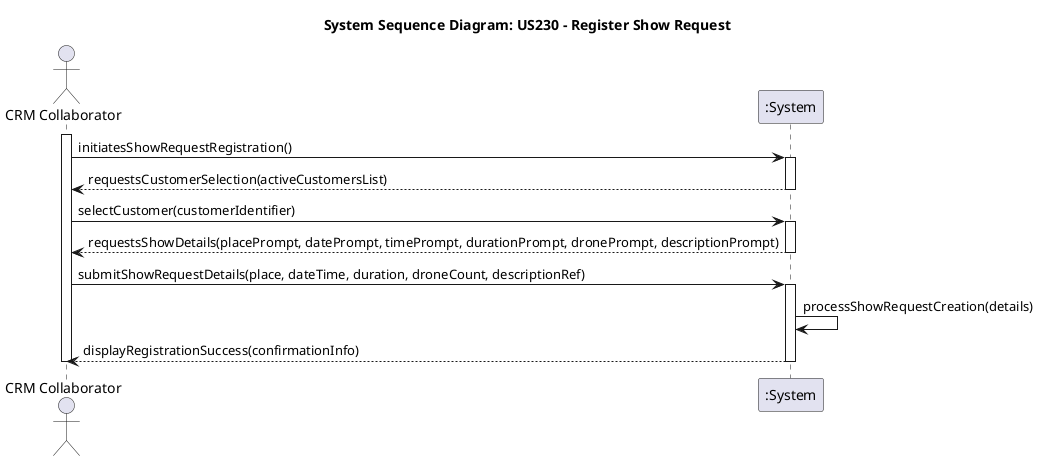 @startuml US230_RegisterShowRequest_SSD

title System Sequence Diagram: US230 - Register Show Request

actor "CRM Collaborator" as User
participant ":System" as System

activate User
User -> System : initiatesShowRequestRegistration()
activate System

System --> User : requestsCustomerSelection(activeCustomersList)
deactivate System

User -> System : selectCustomer(customerIdentifier)
activate System

System --> User : requestsShowDetails(placePrompt, datePrompt, timePrompt, durationPrompt, dronePrompt, descriptionPrompt)
deactivate System

User -> System : submitShowRequestDetails(place, dateTime, duration, droneCount, descriptionRef)
activate System

System -> System : processShowRequestCreation(details)

System --> User : displayRegistrationSuccess(confirmationInfo)

deactivate System
deactivate User

@enduml
